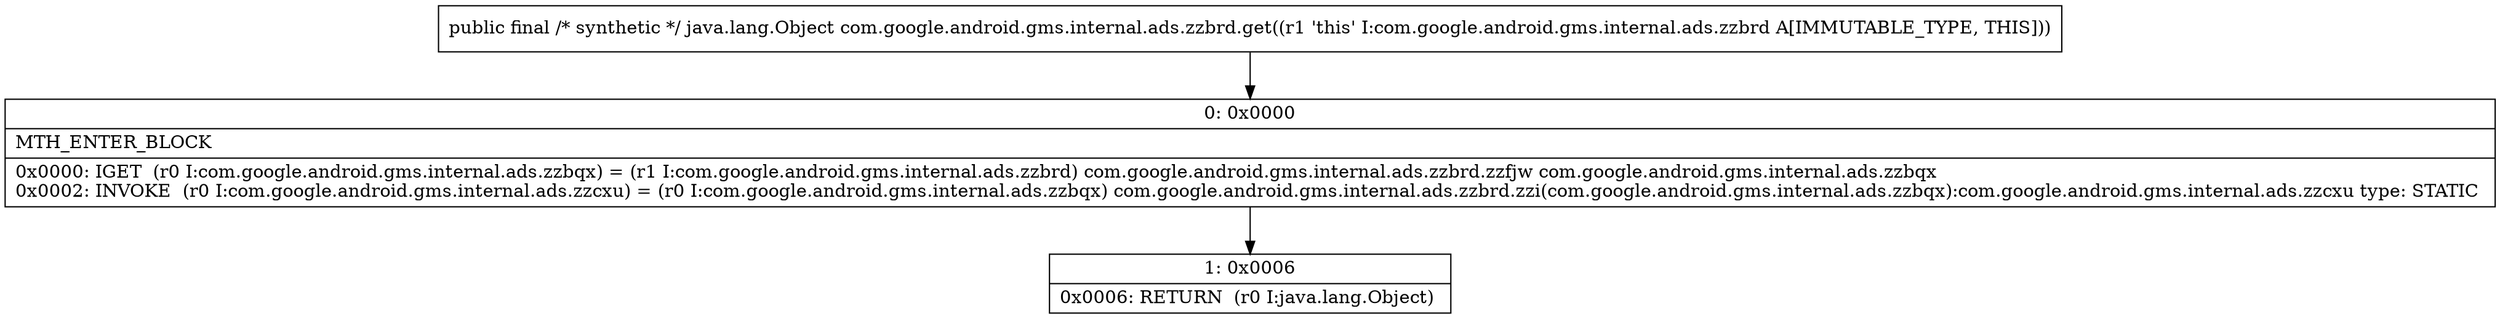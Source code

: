 digraph "CFG forcom.google.android.gms.internal.ads.zzbrd.get()Ljava\/lang\/Object;" {
Node_0 [shape=record,label="{0\:\ 0x0000|MTH_ENTER_BLOCK\l|0x0000: IGET  (r0 I:com.google.android.gms.internal.ads.zzbqx) = (r1 I:com.google.android.gms.internal.ads.zzbrd) com.google.android.gms.internal.ads.zzbrd.zzfjw com.google.android.gms.internal.ads.zzbqx \l0x0002: INVOKE  (r0 I:com.google.android.gms.internal.ads.zzcxu) = (r0 I:com.google.android.gms.internal.ads.zzbqx) com.google.android.gms.internal.ads.zzbrd.zzi(com.google.android.gms.internal.ads.zzbqx):com.google.android.gms.internal.ads.zzcxu type: STATIC \l}"];
Node_1 [shape=record,label="{1\:\ 0x0006|0x0006: RETURN  (r0 I:java.lang.Object) \l}"];
MethodNode[shape=record,label="{public final \/* synthetic *\/ java.lang.Object com.google.android.gms.internal.ads.zzbrd.get((r1 'this' I:com.google.android.gms.internal.ads.zzbrd A[IMMUTABLE_TYPE, THIS])) }"];
MethodNode -> Node_0;
Node_0 -> Node_1;
}

